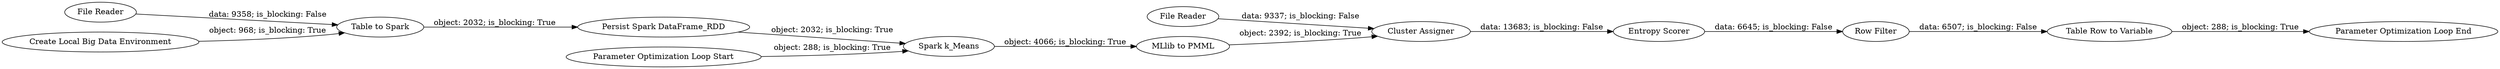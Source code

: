 digraph {
	"-5192304429501907710_120" [label="Entropy Scorer"]
	"5593022213156853761_209" [label="File Reader"]
	"5593022213156853761_123" [label="Parameter Optimization Loop End"]
	"5593022213156853761_114" [label="Spark k_Means"]
	"-5192304429501907710_124" [label="Table Row to Variable"]
	"5593022213156853761_208" [label="File Reader"]
	"-5192304429501907710_122" [label="Row Filter"]
	"5593022213156853761_203" [label="Table to Spark"]
	"5593022213156853761_118" [label="MLlib to PMML"]
	"5593022213156853761_204" [label="Persist Spark DataFrame_RDD"]
	"5593022213156853761_207" [label="Create Local Big Data Environment"]
	"5593022213156853761_117" [label="Parameter Optimization Loop Start"]
	"5593022213156853761_119" [label="Cluster Assigner"]
	"5593022213156853761_204" -> "5593022213156853761_114" [label="object: 2032; is_blocking: True"]
	"-5192304429501907710_120" -> "-5192304429501907710_122" [label="data: 6645; is_blocking: False"]
	"5593022213156853761_119" -> "-5192304429501907710_120" [label="data: 13683; is_blocking: False"]
	"5593022213156853761_114" -> "5593022213156853761_118" [label="object: 4066; is_blocking: True"]
	"5593022213156853761_208" -> "5593022213156853761_203" [label="data: 9358; is_blocking: False"]
	"5593022213156853761_209" -> "5593022213156853761_119" [label="data: 9337; is_blocking: False"]
	"-5192304429501907710_124" -> "5593022213156853761_123" [label="object: 288; is_blocking: True"]
	"5593022213156853761_117" -> "5593022213156853761_114" [label="object: 288; is_blocking: True"]
	"5593022213156853761_207" -> "5593022213156853761_203" [label="object: 968; is_blocking: True"]
	"5593022213156853761_203" -> "5593022213156853761_204" [label="object: 2032; is_blocking: True"]
	"-5192304429501907710_122" -> "-5192304429501907710_124" [label="data: 6507; is_blocking: False"]
	"5593022213156853761_118" -> "5593022213156853761_119" [label="object: 2392; is_blocking: True"]
	rankdir=LR
}
